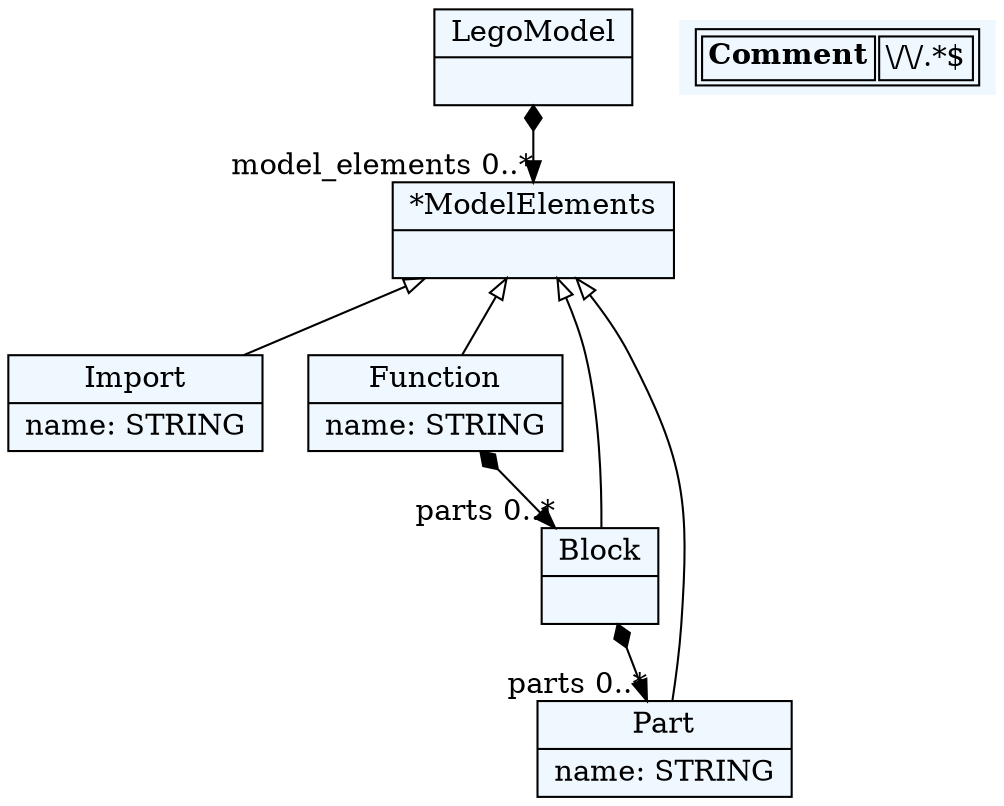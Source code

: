 
    digraph textX {
    fontname = "Bitstream Vera Sans"
    fontsize = 8
    node[
        shape=record,
        style=filled,
        fillcolor=aliceblue
    ]
    nodesep = 0.3
    edge[dir=black,arrowtail=empty]


2412423890032[ label="{LegoModel|}"]

2412423898528[ label="{*ModelElements|}"]

2412423894752[ label="{Import|name: STRING\l}"]

2412423879648[ label="{Function|name: STRING\l}"]

2412423872096[ label="{Part|name: STRING\l}"]

2412423882480[ label="{Block|}"]



2412423890032 -> 2412423898528[arrowtail=diamond, dir=both, headlabel="model_elements 0..*"]
2412423898528 -> 2412423894752 [dir=back]
2412423898528 -> 2412423879648 [dir=back]
2412423898528 -> 2412423872096 [dir=back]
2412423898528 -> 2412423882480 [dir=back]
2412423879648 -> 2412423882480[arrowtail=diamond, dir=both, headlabel="parts 0..*"]
2412423882480 -> 2412423872096[arrowtail=diamond, dir=both, headlabel="parts 0..*"]
match_rules [ shape=plaintext, label=< <table>
	<tr>
		<td><b>Comment</b></td><td>\/\/.*$</td>
	</tr>
</table> >]


}
